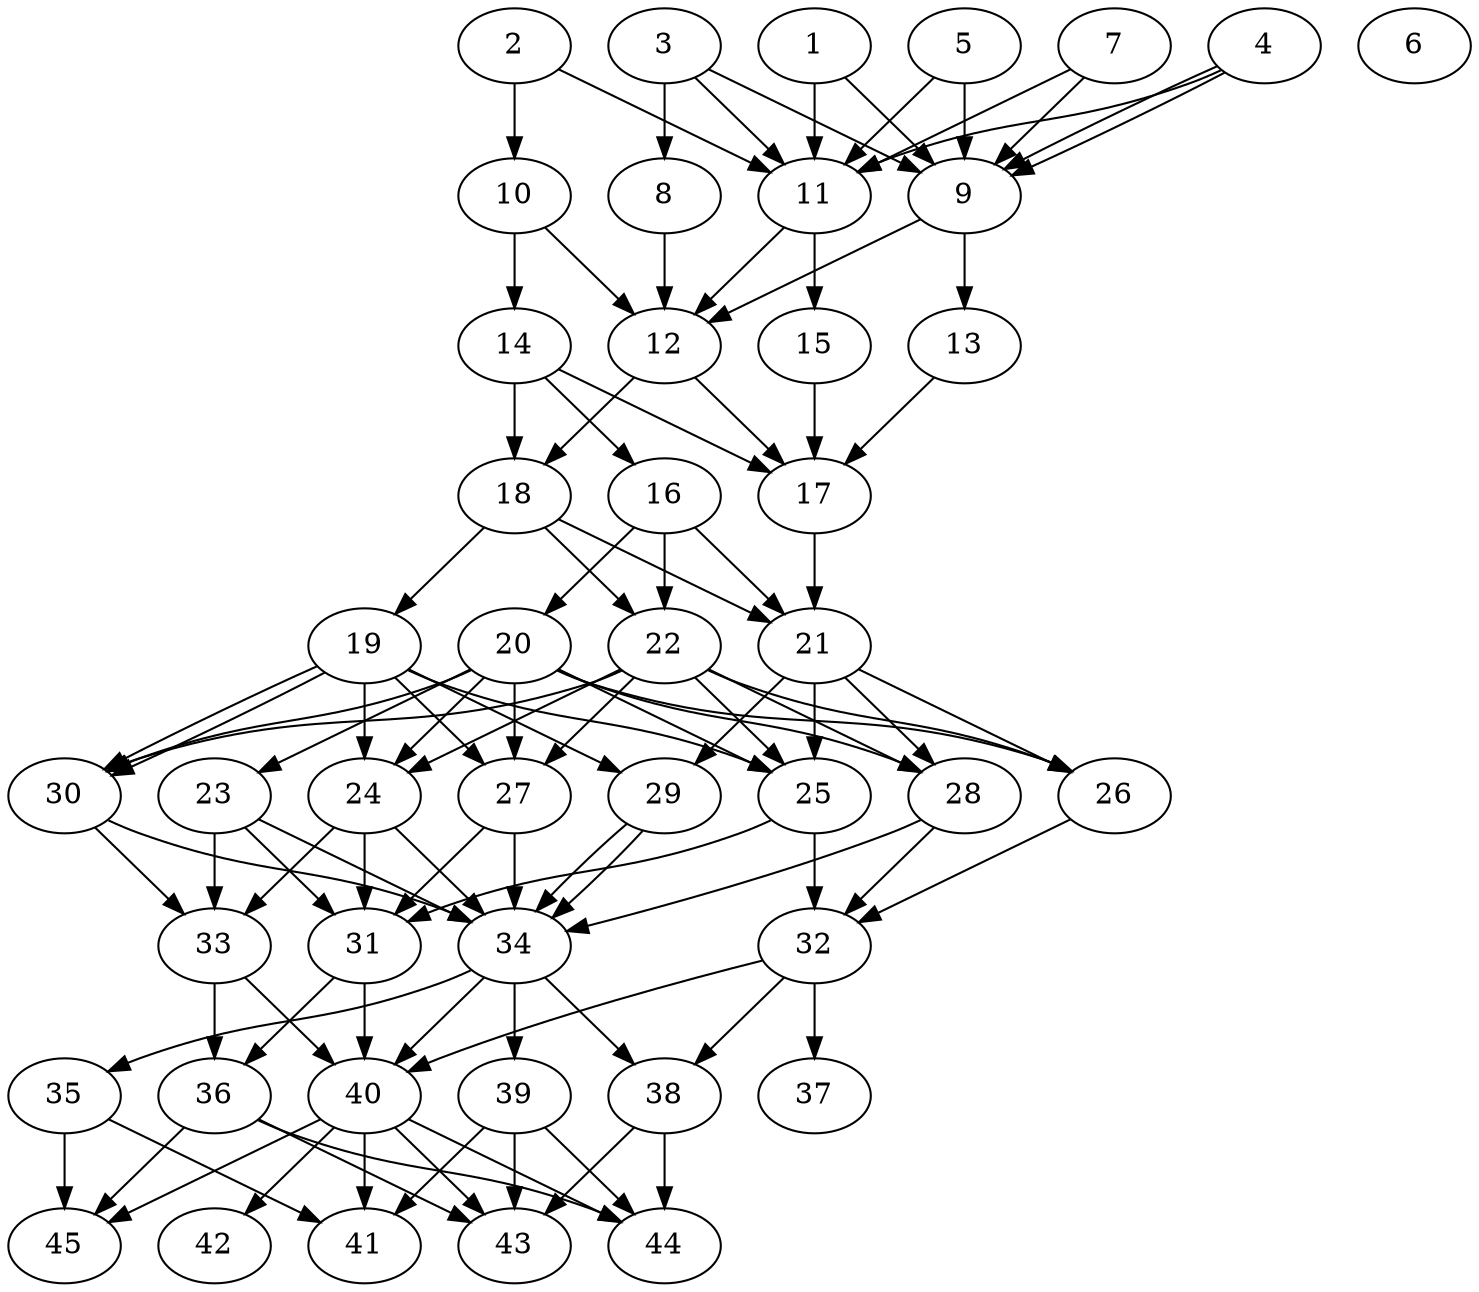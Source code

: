 // DAG automatically generated by daggen at Thu Oct  3 14:07:23 2019
// ./daggen --dot -n 45 --ccr 0.5 --fat 0.5 --regular 0.5 --density 0.9 --mindata 5242880 --maxdata 52428800 
digraph G {
  1 [size="87943168", alpha="0.17", expect_size="43971584"] 
  1 -> 9 [size ="43971584"]
  1 -> 11 [size ="43971584"]
  2 [size="96774144", alpha="0.06", expect_size="48387072"] 
  2 -> 10 [size ="48387072"]
  2 -> 11 [size ="48387072"]
  3 [size="21911552", alpha="0.05", expect_size="10955776"] 
  3 -> 8 [size ="10955776"]
  3 -> 9 [size ="10955776"]
  3 -> 11 [size ="10955776"]
  4 [size="83945472", alpha="0.05", expect_size="41972736"] 
  4 -> 9 [size ="41972736"]
  4 -> 9 [size ="41972736"]
  4 -> 11 [size ="41972736"]
  5 [size="33095680", alpha="0.07", expect_size="16547840"] 
  5 -> 9 [size ="16547840"]
  5 -> 11 [size ="16547840"]
  6 [size="29288448", alpha="0.08", expect_size="14644224"] 
  7 [size="17989632", alpha="0.08", expect_size="8994816"] 
  7 -> 9 [size ="8994816"]
  7 -> 11 [size ="8994816"]
  8 [size="62275584", alpha="0.14", expect_size="31137792"] 
  8 -> 12 [size ="31137792"]
  9 [size="85739520", alpha="0.19", expect_size="42869760"] 
  9 -> 12 [size ="42869760"]
  9 -> 13 [size ="42869760"]
  10 [size="70389760", alpha="0.09", expect_size="35194880"] 
  10 -> 12 [size ="35194880"]
  10 -> 14 [size ="35194880"]
  11 [size="33169408", alpha="0.09", expect_size="16584704"] 
  11 -> 12 [size ="16584704"]
  11 -> 15 [size ="16584704"]
  12 [size="19562496", alpha="0.07", expect_size="9781248"] 
  12 -> 17 [size ="9781248"]
  12 -> 18 [size ="9781248"]
  13 [size="46110720", alpha="0.00", expect_size="23055360"] 
  13 -> 17 [size ="23055360"]
  14 [size="71307264", alpha="0.07", expect_size="35653632"] 
  14 -> 16 [size ="35653632"]
  14 -> 17 [size ="35653632"]
  14 -> 18 [size ="35653632"]
  15 [size="96806912", alpha="0.11", expect_size="48403456"] 
  15 -> 17 [size ="48403456"]
  16 [size="35860480", alpha="0.13", expect_size="17930240"] 
  16 -> 20 [size ="17930240"]
  16 -> 21 [size ="17930240"]
  16 -> 22 [size ="17930240"]
  17 [size="75069440", alpha="0.12", expect_size="37534720"] 
  17 -> 21 [size ="37534720"]
  18 [size="18737152", alpha="0.05", expect_size="9368576"] 
  18 -> 19 [size ="9368576"]
  18 -> 21 [size ="9368576"]
  18 -> 22 [size ="9368576"]
  19 [size="85395456", alpha="0.01", expect_size="42697728"] 
  19 -> 24 [size ="42697728"]
  19 -> 25 [size ="42697728"]
  19 -> 27 [size ="42697728"]
  19 -> 29 [size ="42697728"]
  19 -> 30 [size ="42697728"]
  19 -> 30 [size ="42697728"]
  20 [size="80781312", alpha="0.02", expect_size="40390656"] 
  20 -> 23 [size ="40390656"]
  20 -> 24 [size ="40390656"]
  20 -> 25 [size ="40390656"]
  20 -> 26 [size ="40390656"]
  20 -> 27 [size ="40390656"]
  20 -> 28 [size ="40390656"]
  20 -> 30 [size ="40390656"]
  21 [size="29417472", alpha="0.00", expect_size="14708736"] 
  21 -> 25 [size ="14708736"]
  21 -> 26 [size ="14708736"]
  21 -> 28 [size ="14708736"]
  21 -> 29 [size ="14708736"]
  22 [size="73451520", alpha="0.17", expect_size="36725760"] 
  22 -> 24 [size ="36725760"]
  22 -> 25 [size ="36725760"]
  22 -> 26 [size ="36725760"]
  22 -> 27 [size ="36725760"]
  22 -> 28 [size ="36725760"]
  22 -> 30 [size ="36725760"]
  23 [size="10788864", alpha="0.16", expect_size="5394432"] 
  23 -> 31 [size ="5394432"]
  23 -> 33 [size ="5394432"]
  23 -> 34 [size ="5394432"]
  24 [size="11730944", alpha="0.10", expect_size="5865472"] 
  24 -> 31 [size ="5865472"]
  24 -> 33 [size ="5865472"]
  24 -> 34 [size ="5865472"]
  25 [size="43317248", alpha="0.09", expect_size="21658624"] 
  25 -> 31 [size ="21658624"]
  25 -> 32 [size ="21658624"]
  26 [size="94367744", alpha="0.12", expect_size="47183872"] 
  26 -> 32 [size ="47183872"]
  27 [size="60725248", alpha="0.17", expect_size="30362624"] 
  27 -> 31 [size ="30362624"]
  27 -> 34 [size ="30362624"]
  28 [size="22878208", alpha="0.13", expect_size="11439104"] 
  28 -> 32 [size ="11439104"]
  28 -> 34 [size ="11439104"]
  29 [size="48076800", alpha="0.05", expect_size="24038400"] 
  29 -> 34 [size ="24038400"]
  29 -> 34 [size ="24038400"]
  30 [size="50571264", alpha="0.09", expect_size="25285632"] 
  30 -> 33 [size ="25285632"]
  30 -> 34 [size ="25285632"]
  31 [size="61143040", alpha="0.18", expect_size="30571520"] 
  31 -> 36 [size ="30571520"]
  31 -> 40 [size ="30571520"]
  32 [size="62879744", alpha="0.09", expect_size="31439872"] 
  32 -> 37 [size ="31439872"]
  32 -> 38 [size ="31439872"]
  32 -> 40 [size ="31439872"]
  33 [size="47702016", alpha="0.08", expect_size="23851008"] 
  33 -> 36 [size ="23851008"]
  33 -> 40 [size ="23851008"]
  34 [size="27031552", alpha="0.20", expect_size="13515776"] 
  34 -> 35 [size ="13515776"]
  34 -> 38 [size ="13515776"]
  34 -> 39 [size ="13515776"]
  34 -> 40 [size ="13515776"]
  35 [size="74334208", alpha="0.09", expect_size="37167104"] 
  35 -> 41 [size ="37167104"]
  35 -> 45 [size ="37167104"]
  36 [size="23474176", alpha="0.05", expect_size="11737088"] 
  36 -> 43 [size ="11737088"]
  36 -> 44 [size ="11737088"]
  36 -> 45 [size ="11737088"]
  37 [size="81999872", alpha="0.14", expect_size="40999936"] 
  38 [size="68671488", alpha="0.04", expect_size="34335744"] 
  38 -> 43 [size ="34335744"]
  38 -> 44 [size ="34335744"]
  39 [size="35280896", alpha="0.11", expect_size="17640448"] 
  39 -> 41 [size ="17640448"]
  39 -> 43 [size ="17640448"]
  39 -> 44 [size ="17640448"]
  40 [size="57083904", alpha="0.12", expect_size="28541952"] 
  40 -> 41 [size ="28541952"]
  40 -> 42 [size ="28541952"]
  40 -> 43 [size ="28541952"]
  40 -> 44 [size ="28541952"]
  40 -> 45 [size ="28541952"]
  41 [size="99612672", alpha="0.18", expect_size="49806336"] 
  42 [size="91179008", alpha="0.17", expect_size="45589504"] 
  43 [size="40863744", alpha="0.15", expect_size="20431872"] 
  44 [size="78661632", alpha="0.15", expect_size="39330816"] 
  45 [size="76652544", alpha="0.01", expect_size="38326272"] 
}
